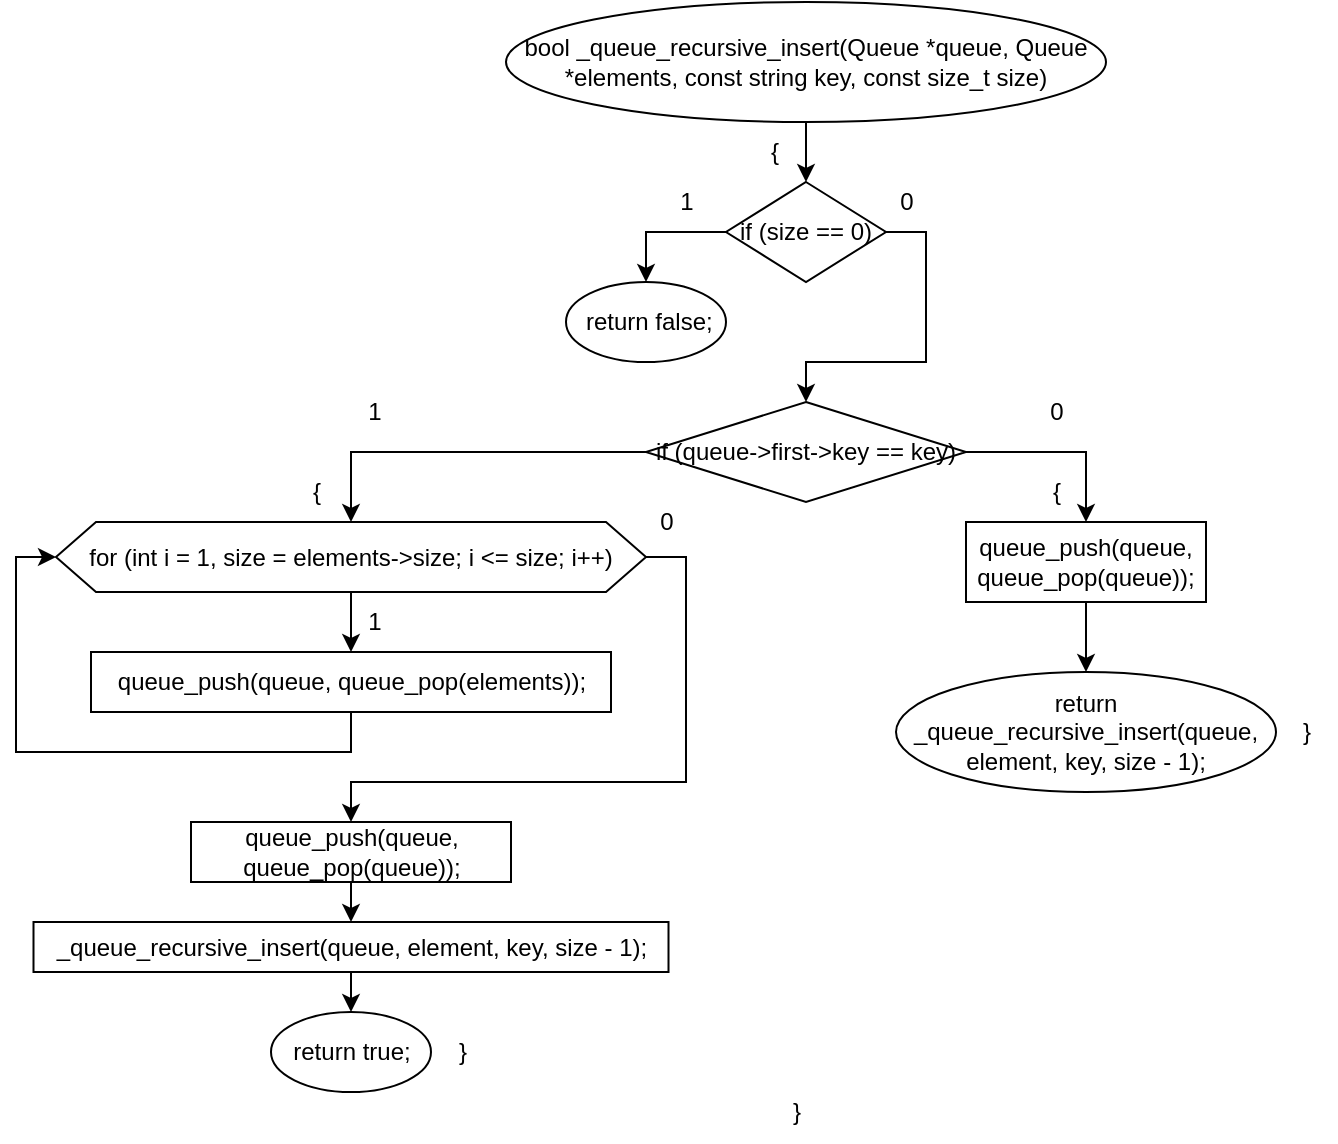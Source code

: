 <mxfile version="20.8.16" type="device"><diagram name="Страница 1" id="Lplhu6TiaI4KIsvvTmyk"><mxGraphModel dx="1050" dy="629" grid="1" gridSize="10" guides="1" tooltips="1" connect="1" arrows="1" fold="1" page="1" pageScale="1" pageWidth="827" pageHeight="1169" math="0" shadow="0"><root><mxCell id="0"/><mxCell id="1" parent="0"/><mxCell id="8njMvRHcYjpuWa6TUYjP-3" value="" style="edgeStyle=orthogonalEdgeStyle;rounded=0;orthogonalLoop=1;jettySize=auto;html=1;" edge="1" parent="1" source="8njMvRHcYjpuWa6TUYjP-1" target="8njMvRHcYjpuWa6TUYjP-2"><mxGeometry relative="1" as="geometry"/></mxCell><mxCell id="8njMvRHcYjpuWa6TUYjP-1" value="bool _queue_recursive_insert(Queue *queue, Queue *elements, const string key, const size_t size)" style="ellipse;whiteSpace=wrap;html=1;" vertex="1" parent="1"><mxGeometry x="280" y="40" width="300" height="60" as="geometry"/></mxCell><mxCell id="8njMvRHcYjpuWa6TUYjP-7" style="edgeStyle=orthogonalEdgeStyle;rounded=0;orthogonalLoop=1;jettySize=auto;html=1;exitX=0;exitY=0.5;exitDx=0;exitDy=0;entryX=0.5;entryY=0;entryDx=0;entryDy=0;" edge="1" parent="1" source="8njMvRHcYjpuWa6TUYjP-2" target="8njMvRHcYjpuWa6TUYjP-5"><mxGeometry relative="1" as="geometry"/></mxCell><mxCell id="8njMvRHcYjpuWa6TUYjP-24" style="edgeStyle=orthogonalEdgeStyle;rounded=0;orthogonalLoop=1;jettySize=auto;html=1;exitX=1;exitY=0.5;exitDx=0;exitDy=0;entryX=0.5;entryY=0;entryDx=0;entryDy=0;" edge="1" parent="1" source="8njMvRHcYjpuWa6TUYjP-2" target="8njMvRHcYjpuWa6TUYjP-14"><mxGeometry relative="1" as="geometry"><Array as="points"><mxPoint x="490" y="155"/><mxPoint x="490" y="220"/><mxPoint x="430" y="220"/></Array></mxGeometry></mxCell><mxCell id="8njMvRHcYjpuWa6TUYjP-2" value="if (size == 0)" style="rhombus;whiteSpace=wrap;html=1;" vertex="1" parent="1"><mxGeometry x="390" y="130" width="80" height="50" as="geometry"/></mxCell><mxCell id="8njMvRHcYjpuWa6TUYjP-4" value="{" style="text;html=1;align=center;verticalAlign=middle;resizable=0;points=[];autosize=1;strokeColor=none;fillColor=none;" vertex="1" parent="1"><mxGeometry x="399" y="100" width="30" height="30" as="geometry"/></mxCell><mxCell id="8njMvRHcYjpuWa6TUYjP-5" value="&amp;nbsp;return false;" style="ellipse;whiteSpace=wrap;html=1;" vertex="1" parent="1"><mxGeometry x="310" y="180" width="80" height="40" as="geometry"/></mxCell><mxCell id="8njMvRHcYjpuWa6TUYjP-8" value="1" style="text;html=1;align=center;verticalAlign=middle;resizable=0;points=[];autosize=1;strokeColor=none;fillColor=none;" vertex="1" parent="1"><mxGeometry x="355" y="125" width="30" height="30" as="geometry"/></mxCell><mxCell id="8njMvRHcYjpuWa6TUYjP-27" style="edgeStyle=orthogonalEdgeStyle;rounded=0;orthogonalLoop=1;jettySize=auto;html=1;exitX=1;exitY=0.5;exitDx=0;exitDy=0;entryX=0.5;entryY=0;entryDx=0;entryDy=0;" edge="1" parent="1" source="8njMvRHcYjpuWa6TUYjP-14" target="8njMvRHcYjpuWa6TUYjP-26"><mxGeometry relative="1" as="geometry"/></mxCell><mxCell id="8njMvRHcYjpuWa6TUYjP-36" style="edgeStyle=orthogonalEdgeStyle;rounded=0;orthogonalLoop=1;jettySize=auto;html=1;exitX=0;exitY=0.5;exitDx=0;exitDy=0;entryX=0.5;entryY=0;entryDx=0;entryDy=0;" edge="1" parent="1" source="8njMvRHcYjpuWa6TUYjP-14" target="8njMvRHcYjpuWa6TUYjP-35"><mxGeometry relative="1" as="geometry"/></mxCell><mxCell id="8njMvRHcYjpuWa6TUYjP-14" value="if (queue-&amp;gt;first-&amp;gt;key == key)" style="rhombus;whiteSpace=wrap;html=1;" vertex="1" parent="1"><mxGeometry x="350" y="240" width="160" height="50" as="geometry"/></mxCell><mxCell id="8njMvRHcYjpuWa6TUYjP-15" value="return true;" style="ellipse;whiteSpace=wrap;html=1;" vertex="1" parent="1"><mxGeometry x="162.5" y="545" width="80" height="40" as="geometry"/></mxCell><mxCell id="8njMvRHcYjpuWa6TUYjP-16" value="1" style="text;html=1;align=center;verticalAlign=middle;resizable=0;points=[];autosize=1;strokeColor=none;fillColor=none;" vertex="1" parent="1"><mxGeometry x="198.75" y="230" width="30" height="30" as="geometry"/></mxCell><mxCell id="8njMvRHcYjpuWa6TUYjP-20" value="" style="edgeStyle=orthogonalEdgeStyle;rounded=0;orthogonalLoop=1;jettySize=auto;html=1;" edge="1" parent="1" source="8njMvRHcYjpuWa6TUYjP-17" target="8njMvRHcYjpuWa6TUYjP-19"><mxGeometry relative="1" as="geometry"/></mxCell><mxCell id="8njMvRHcYjpuWa6TUYjP-17" value="queue_push(queue, queue_pop(queue));" style="whiteSpace=wrap;html=1;" vertex="1" parent="1"><mxGeometry x="122.5" y="450" width="160" height="30" as="geometry"/></mxCell><mxCell id="8njMvRHcYjpuWa6TUYjP-21" style="edgeStyle=orthogonalEdgeStyle;rounded=0;orthogonalLoop=1;jettySize=auto;html=1;exitX=0.5;exitY=1;exitDx=0;exitDy=0;entryX=0.5;entryY=0;entryDx=0;entryDy=0;" edge="1" parent="1" source="8njMvRHcYjpuWa6TUYjP-19" target="8njMvRHcYjpuWa6TUYjP-15"><mxGeometry relative="1" as="geometry"/></mxCell><mxCell id="8njMvRHcYjpuWa6TUYjP-19" value="_queue_recursive_insert(queue, element, key, size - 1);" style="whiteSpace=wrap;html=1;" vertex="1" parent="1"><mxGeometry x="43.75" y="500" width="317.5" height="25" as="geometry"/></mxCell><mxCell id="8njMvRHcYjpuWa6TUYjP-22" value="}" style="text;html=1;align=center;verticalAlign=middle;resizable=0;points=[];autosize=1;strokeColor=none;fillColor=none;" vertex="1" parent="1"><mxGeometry x="242.5" y="550" width="30" height="30" as="geometry"/></mxCell><mxCell id="8njMvRHcYjpuWa6TUYjP-23" value="{" style="text;html=1;align=center;verticalAlign=middle;resizable=0;points=[];autosize=1;strokeColor=none;fillColor=none;" vertex="1" parent="1"><mxGeometry x="170" y="270" width="30" height="30" as="geometry"/></mxCell><mxCell id="8njMvRHcYjpuWa6TUYjP-25" value="0" style="text;html=1;align=center;verticalAlign=middle;resizable=0;points=[];autosize=1;strokeColor=none;fillColor=none;" vertex="1" parent="1"><mxGeometry x="465" y="125" width="30" height="30" as="geometry"/></mxCell><mxCell id="8njMvRHcYjpuWa6TUYjP-29" value="" style="edgeStyle=orthogonalEdgeStyle;rounded=0;orthogonalLoop=1;jettySize=auto;html=1;" edge="1" parent="1" source="8njMvRHcYjpuWa6TUYjP-26" target="8njMvRHcYjpuWa6TUYjP-28"><mxGeometry relative="1" as="geometry"/></mxCell><mxCell id="8njMvRHcYjpuWa6TUYjP-26" value="queue_push(queue, queue_pop(queue));" style="whiteSpace=wrap;html=1;" vertex="1" parent="1"><mxGeometry x="510" y="300" width="120" height="40" as="geometry"/></mxCell><mxCell id="8njMvRHcYjpuWa6TUYjP-28" value="return _queue_recursive_insert(queue, element, key, size - 1);" style="ellipse;whiteSpace=wrap;html=1;" vertex="1" parent="1"><mxGeometry x="475" y="375" width="190" height="60" as="geometry"/></mxCell><mxCell id="8njMvRHcYjpuWa6TUYjP-30" value="}" style="text;html=1;align=center;verticalAlign=middle;resizable=0;points=[];autosize=1;strokeColor=none;fillColor=none;" vertex="1" parent="1"><mxGeometry x="665" y="390" width="30" height="30" as="geometry"/></mxCell><mxCell id="8njMvRHcYjpuWa6TUYjP-31" value="{" style="text;html=1;align=center;verticalAlign=middle;resizable=0;points=[];autosize=1;strokeColor=none;fillColor=none;" vertex="1" parent="1"><mxGeometry x="540" y="270" width="30" height="30" as="geometry"/></mxCell><mxCell id="8njMvRHcYjpuWa6TUYjP-32" value="0" style="text;html=1;align=center;verticalAlign=middle;resizable=0;points=[];autosize=1;strokeColor=none;fillColor=none;" vertex="1" parent="1"><mxGeometry x="540" y="230" width="30" height="30" as="geometry"/></mxCell><mxCell id="8njMvRHcYjpuWa6TUYjP-33" value="}" style="text;html=1;align=center;verticalAlign=middle;resizable=0;points=[];autosize=1;strokeColor=none;fillColor=none;" vertex="1" parent="1"><mxGeometry x="410" y="580" width="30" height="30" as="geometry"/></mxCell><mxCell id="8njMvRHcYjpuWa6TUYjP-38" style="edgeStyle=orthogonalEdgeStyle;rounded=0;orthogonalLoop=1;jettySize=auto;html=1;exitX=0.5;exitY=1;exitDx=0;exitDy=0;entryX=0.5;entryY=0;entryDx=0;entryDy=0;" edge="1" parent="1" source="8njMvRHcYjpuWa6TUYjP-35" target="8njMvRHcYjpuWa6TUYjP-37"><mxGeometry relative="1" as="geometry"/></mxCell><mxCell id="8njMvRHcYjpuWa6TUYjP-42" style="edgeStyle=orthogonalEdgeStyle;rounded=0;orthogonalLoop=1;jettySize=auto;html=1;exitX=1;exitY=0.5;exitDx=0;exitDy=0;entryX=0.5;entryY=0;entryDx=0;entryDy=0;" edge="1" parent="1" source="8njMvRHcYjpuWa6TUYjP-35" target="8njMvRHcYjpuWa6TUYjP-17"><mxGeometry relative="1" as="geometry"><mxPoint x="340" y="450" as="targetPoint"/><Array as="points"><mxPoint x="370" y="318"/><mxPoint x="370" y="430"/><mxPoint x="203" y="430"/></Array></mxGeometry></mxCell><mxCell id="8njMvRHcYjpuWa6TUYjP-35" value="for (int i = 1, size = elements-&amp;gt;size; i &amp;lt;= size; i++)" style="shape=hexagon;perimeter=hexagonPerimeter2;whiteSpace=wrap;html=1;fixedSize=1;" vertex="1" parent="1"><mxGeometry x="55" y="300" width="295" height="35" as="geometry"/></mxCell><mxCell id="8njMvRHcYjpuWa6TUYjP-41" style="edgeStyle=orthogonalEdgeStyle;rounded=0;orthogonalLoop=1;jettySize=auto;html=1;exitX=0.5;exitY=1;exitDx=0;exitDy=0;entryX=0;entryY=0.5;entryDx=0;entryDy=0;" edge="1" parent="1" source="8njMvRHcYjpuWa6TUYjP-37" target="8njMvRHcYjpuWa6TUYjP-35"><mxGeometry relative="1" as="geometry"/></mxCell><mxCell id="8njMvRHcYjpuWa6TUYjP-37" value="queue_push(queue, queue_pop(elements));" style="whiteSpace=wrap;html=1;" vertex="1" parent="1"><mxGeometry x="72.5" y="365" width="260" height="30" as="geometry"/></mxCell><mxCell id="8njMvRHcYjpuWa6TUYjP-39" value="1" style="text;html=1;align=center;verticalAlign=middle;resizable=0;points=[];autosize=1;strokeColor=none;fillColor=none;" vertex="1" parent="1"><mxGeometry x="198.75" y="335" width="30" height="30" as="geometry"/></mxCell><mxCell id="8njMvRHcYjpuWa6TUYjP-43" value="0" style="text;html=1;align=center;verticalAlign=middle;resizable=0;points=[];autosize=1;strokeColor=none;fillColor=none;" vertex="1" parent="1"><mxGeometry x="345" y="285" width="30" height="30" as="geometry"/></mxCell></root></mxGraphModel></diagram></mxfile>